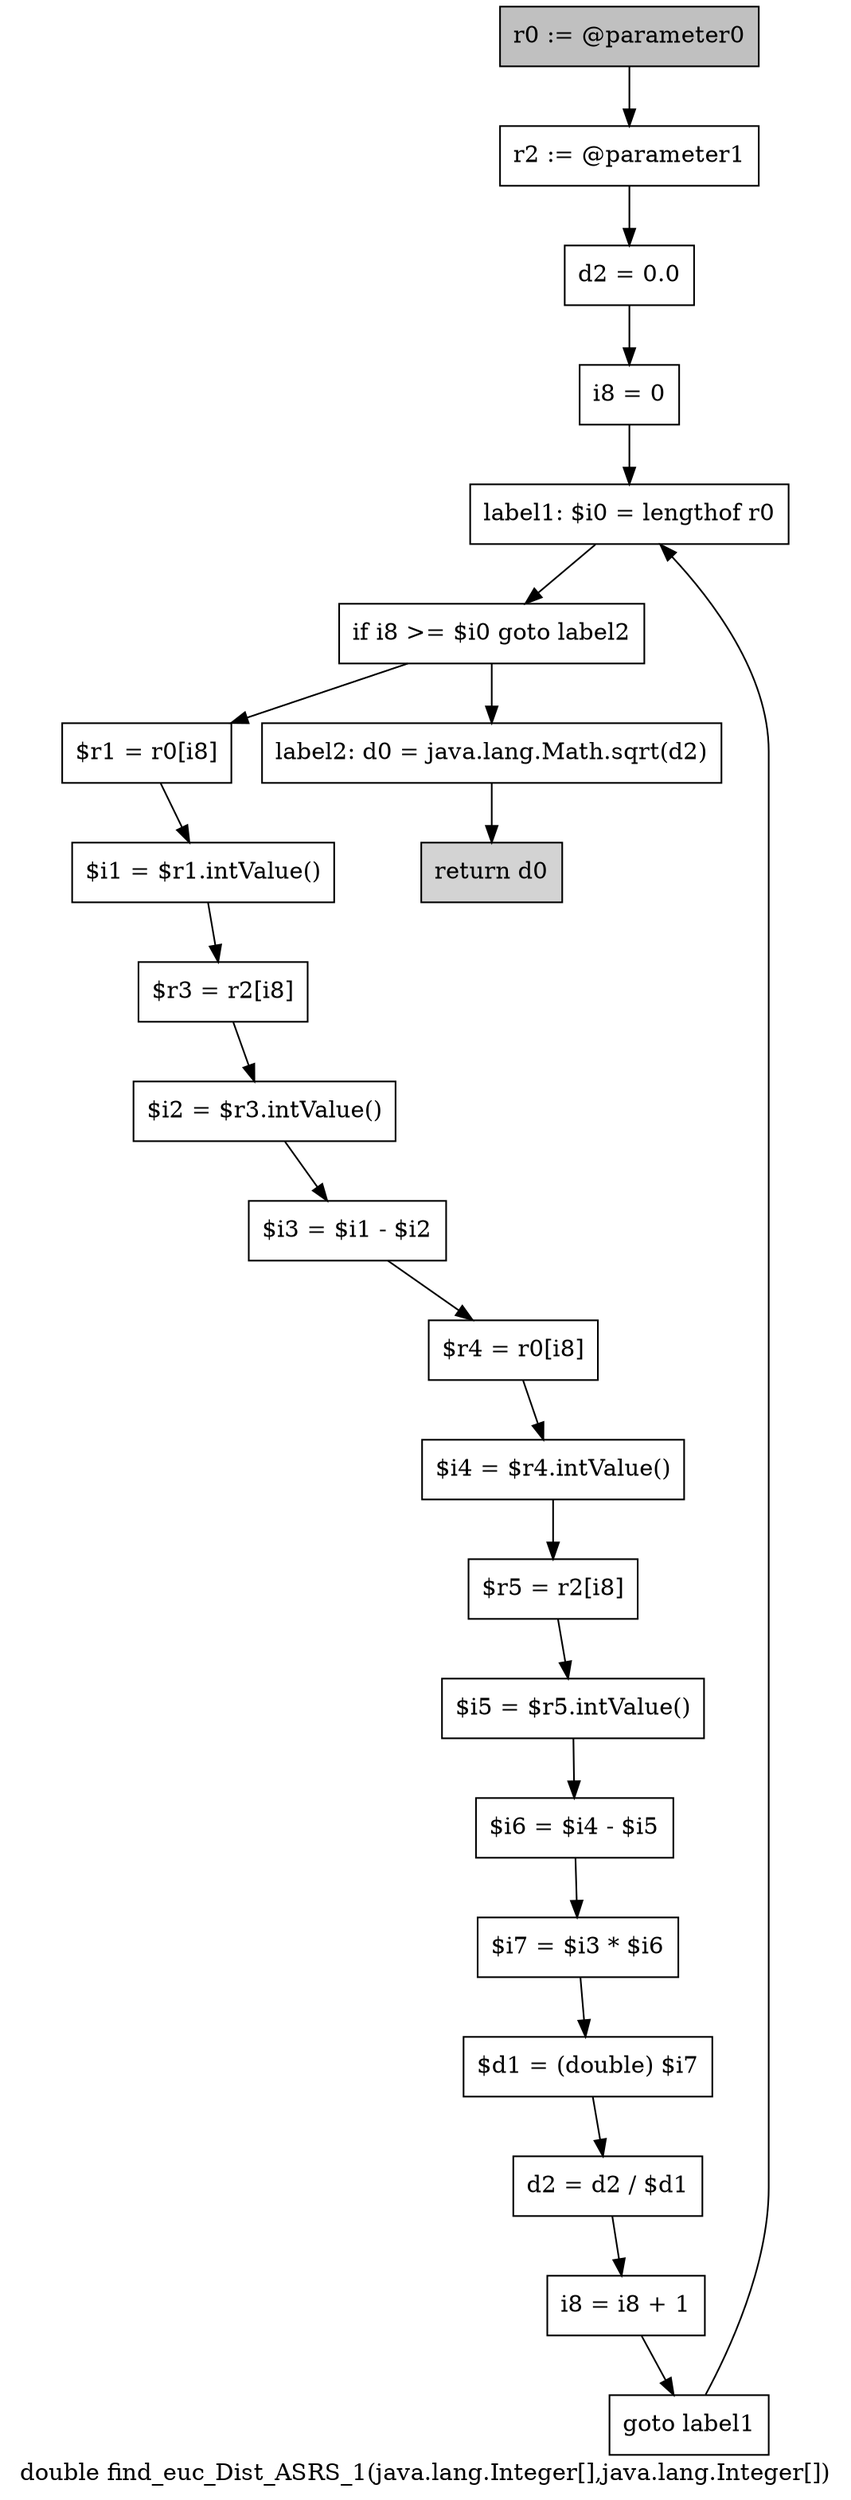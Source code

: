 digraph "double find_euc_Dist_ASRS_1(java.lang.Integer[],java.lang.Integer[])" {
    label="double find_euc_Dist_ASRS_1(java.lang.Integer[],java.lang.Integer[])";
    node [shape=box];
    "0" [style=filled,fillcolor=gray,label="r0 := @parameter0",];
    "1" [label="r2 := @parameter1",];
    "0"->"1";
    "2" [label="d2 = 0.0",];
    "1"->"2";
    "3" [label="i8 = 0",];
    "2"->"3";
    "4" [label="label1: $i0 = lengthof r0",];
    "3"->"4";
    "5" [label="if i8 >= $i0 goto label2",];
    "4"->"5";
    "6" [label="$r1 = r0[i8]",];
    "5"->"6";
    "21" [label="label2: d0 = java.lang.Math.sqrt(d2)",];
    "5"->"21";
    "7" [label="$i1 = $r1.intValue()",];
    "6"->"7";
    "8" [label="$r3 = r2[i8]",];
    "7"->"8";
    "9" [label="$i2 = $r3.intValue()",];
    "8"->"9";
    "10" [label="$i3 = $i1 - $i2",];
    "9"->"10";
    "11" [label="$r4 = r0[i8]",];
    "10"->"11";
    "12" [label="$i4 = $r4.intValue()",];
    "11"->"12";
    "13" [label="$r5 = r2[i8]",];
    "12"->"13";
    "14" [label="$i5 = $r5.intValue()",];
    "13"->"14";
    "15" [label="$i6 = $i4 - $i5",];
    "14"->"15";
    "16" [label="$i7 = $i3 * $i6",];
    "15"->"16";
    "17" [label="$d1 = (double) $i7",];
    "16"->"17";
    "18" [label="d2 = d2 / $d1",];
    "17"->"18";
    "19" [label="i8 = i8 + 1",];
    "18"->"19";
    "20" [label="goto label1",];
    "19"->"20";
    "20"->"4";
    "22" [style=filled,fillcolor=lightgray,label="return d0",];
    "21"->"22";
}
